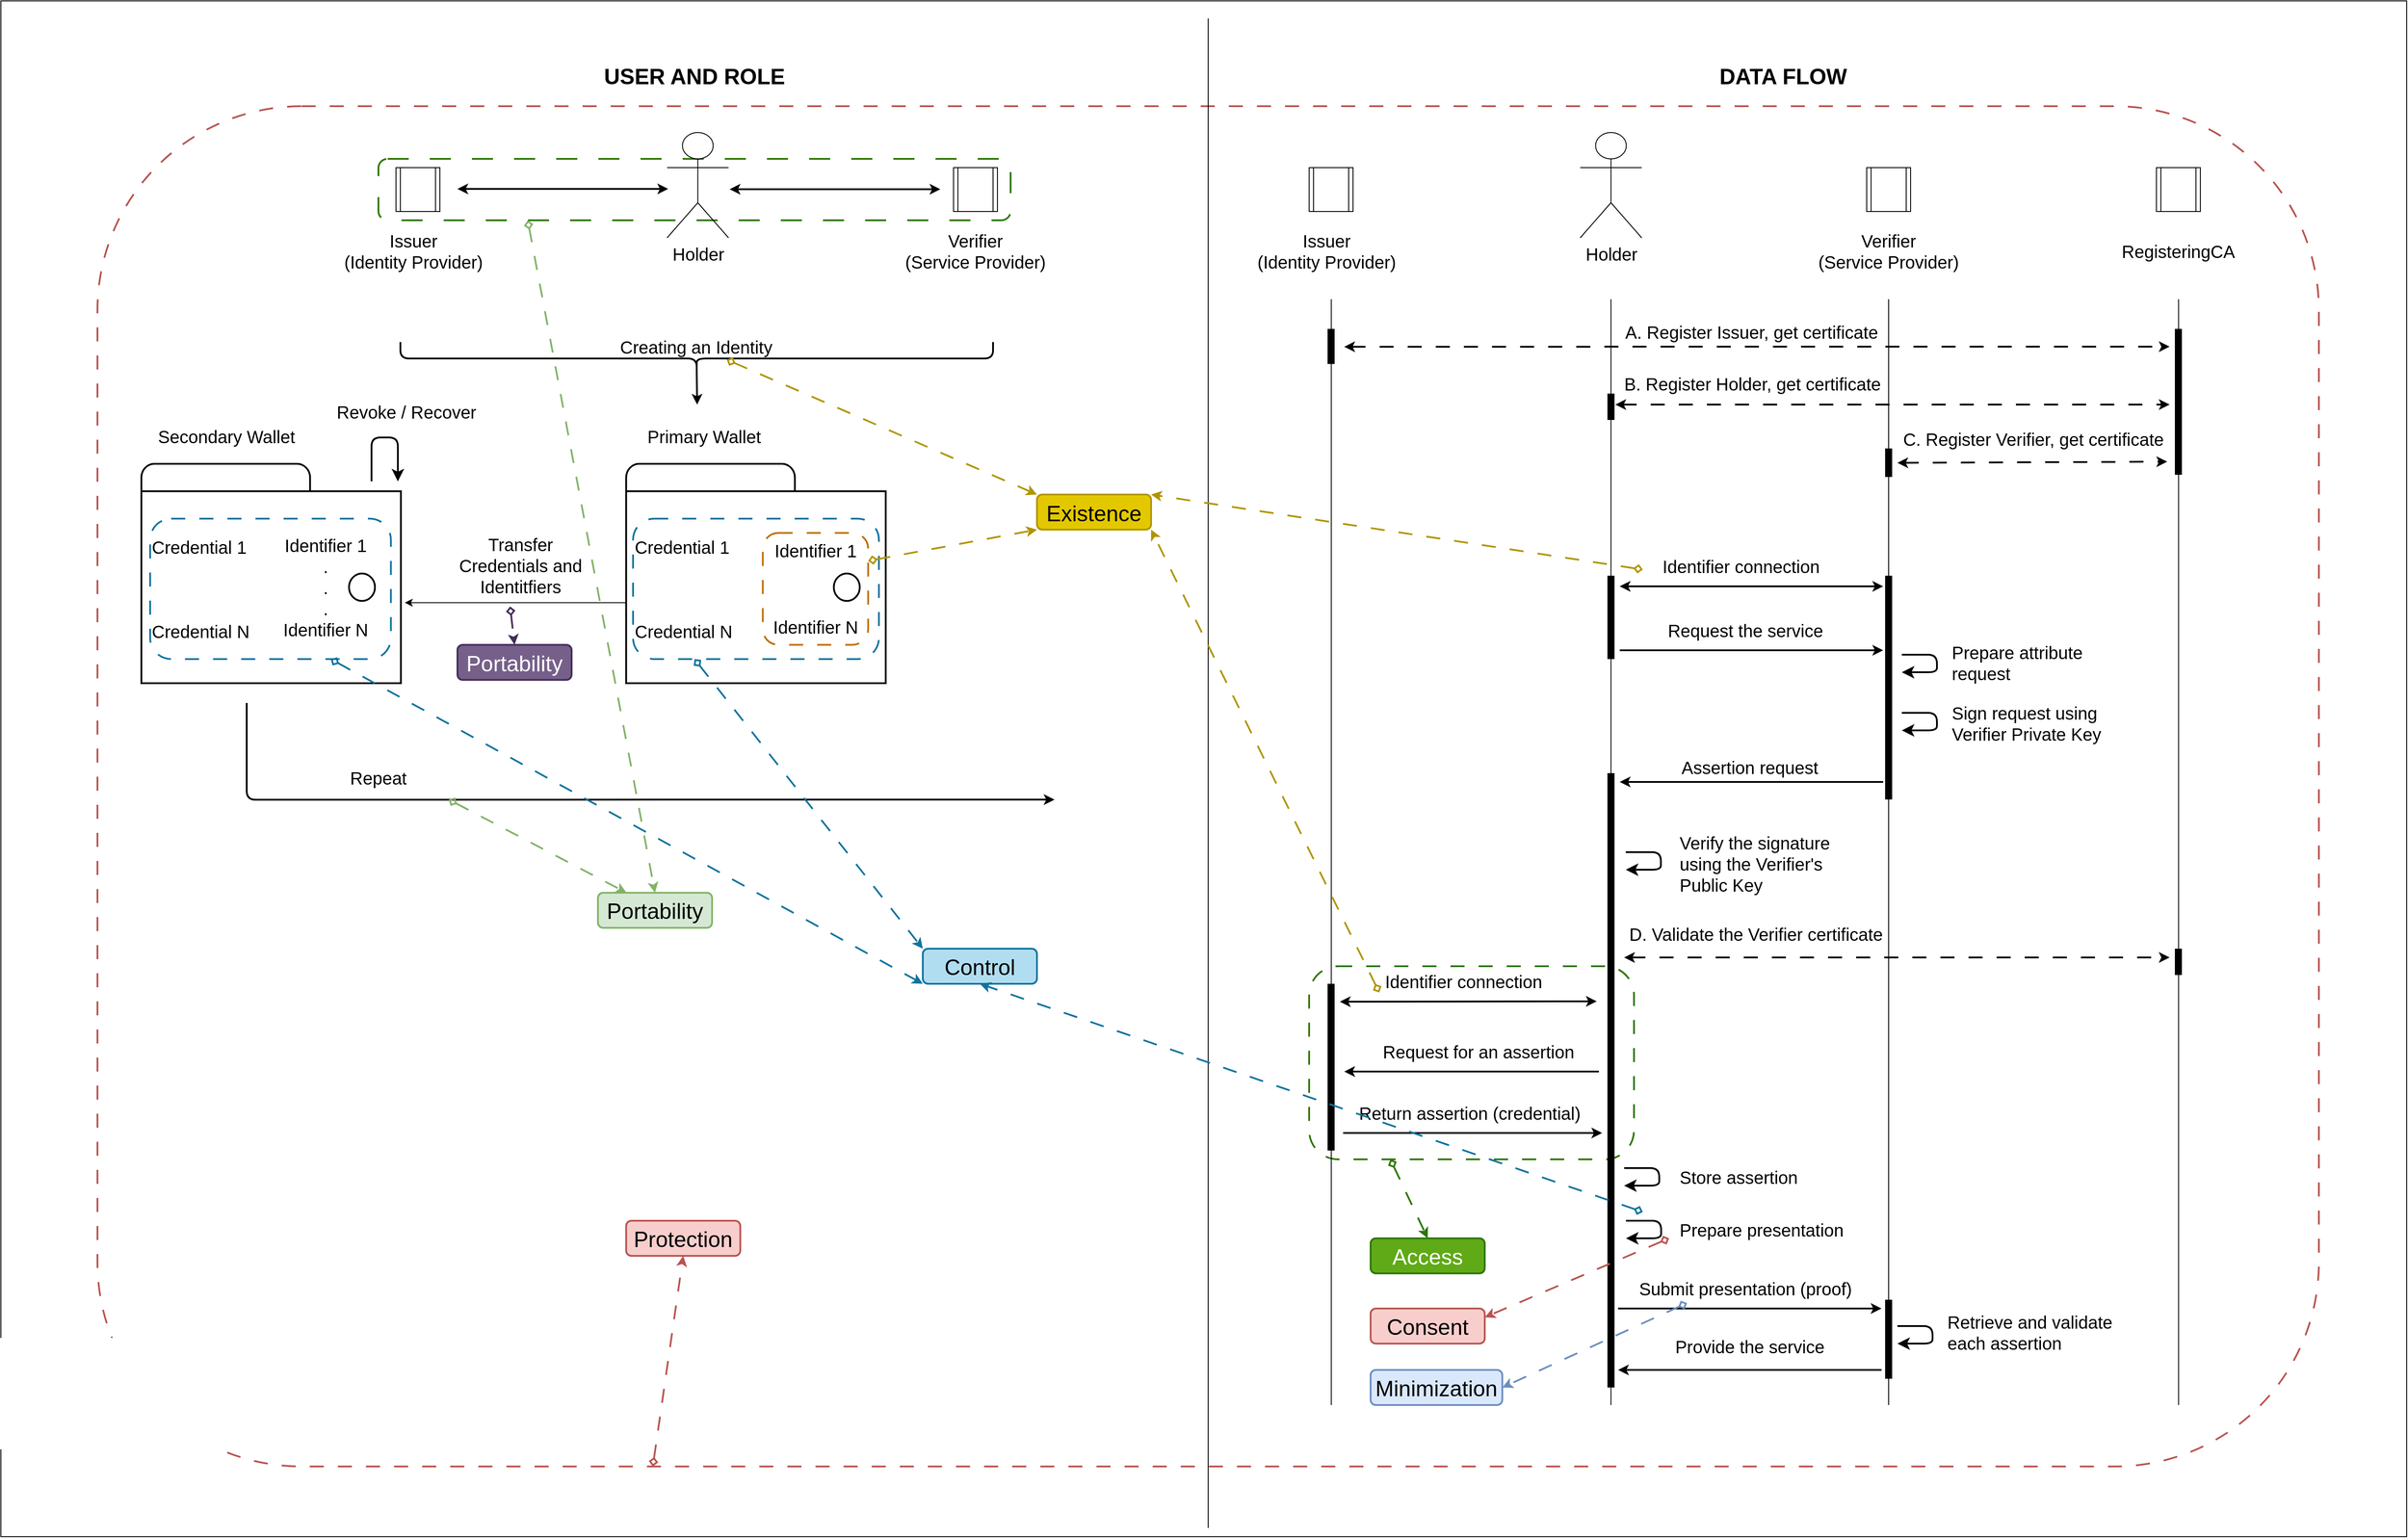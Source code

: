 <mxfile version="26.0.7">
  <diagram name="Page-1" id="S95GHX4YMESGLlnkAUot">
    <mxGraphModel dx="4820" dy="3265" grid="1" gridSize="10" guides="1" tooltips="1" connect="1" arrows="1" fold="1" page="1" pageScale="1" pageWidth="850" pageHeight="1100" math="0" shadow="0">
      <root>
        <mxCell id="0" />
        <mxCell id="1" parent="0" />
        <mxCell id="ZzZaBGDb-GxE34rw_5dA-51" value="" style="rounded=1;whiteSpace=wrap;html=1;dashed=1;dashPattern=8 8;fillColor=none;strokeWidth=2;strokeColor=#2D7600;fontColor=#ffffff;" parent="1" vertex="1">
          <mxGeometry x="1060" y="1080" width="370" height="220" as="geometry" />
        </mxCell>
        <mxCell id="ZzZaBGDb-GxE34rw_5dA-1" value="" style="rounded=0;whiteSpace=wrap;html=1;fillColor=none;" parent="1" vertex="1">
          <mxGeometry x="-430" y="-20" width="2740" height="1750" as="geometry" />
        </mxCell>
        <mxCell id="ZzZaBGDb-GxE34rw_5dA-64" value="" style="rounded=1;whiteSpace=wrap;html=1;fillColor=none;dashed=1;dashPattern=8 8;strokeWidth=2;strokeColor=#b85450;" parent="1" vertex="1">
          <mxGeometry x="-320" y="100" width="2530" height="1550" as="geometry" />
        </mxCell>
        <mxCell id="TtBYMSN7_llTA4FbOhxJ-31" value="" style="line;strokeWidth=1;direction=south;html=1;" parent="1" vertex="1">
          <mxGeometry x="1715" y="320" width="10" height="1260" as="geometry" />
        </mxCell>
        <mxCell id="TtBYMSN7_llTA4FbOhxJ-34" value="" style="line;strokeWidth=1;direction=south;html=1;" parent="1" vertex="1">
          <mxGeometry x="2045" y="320" width="10.41" height="1260" as="geometry" />
        </mxCell>
        <mxCell id="TtBYMSN7_llTA4FbOhxJ-19" value="" style="line;strokeWidth=1;direction=south;html=1;" parent="1" vertex="1">
          <mxGeometry x="1080" y="320" width="10.41" height="1260" as="geometry" />
        </mxCell>
        <mxCell id="e10Qv0GbZiTSholtEu76-13" value="" style="rounded=1;whiteSpace=wrap;html=1;fillColor=none;dashed=1;dashPattern=12 12;strokeColor=#2D7600;strokeWidth=2;fontColor=#ffffff;" parent="1" vertex="1">
          <mxGeometry y="160" width="720" height="70" as="geometry" />
        </mxCell>
        <mxCell id="e10Qv0GbZiTSholtEu76-8" value="&lt;font style=&quot;font-size: 20px;&quot;&gt;Holder&lt;/font&gt;" style="shape=umlActor;verticalLabelPosition=bottom;verticalAlign=top;html=1;outlineConnect=0;" parent="1" vertex="1">
          <mxGeometry x="328.75" y="130" width="70" height="120" as="geometry" />
        </mxCell>
        <mxCell id="e10Qv0GbZiTSholtEu76-9" value="" style="endArrow=classic;startArrow=classic;html=1;rounded=0;strokeWidth=2;" parent="1" edge="1">
          <mxGeometry width="50" height="50" relative="1" as="geometry">
            <mxPoint x="400" y="194.63" as="sourcePoint" />
            <mxPoint x="640" y="194.63" as="targetPoint" />
          </mxGeometry>
        </mxCell>
        <mxCell id="e10Qv0GbZiTSholtEu76-10" value="" style="endArrow=classic;startArrow=classic;html=1;rounded=0;strokeWidth=2;" parent="1" edge="1">
          <mxGeometry width="50" height="50" relative="1" as="geometry">
            <mxPoint x="90" y="194.23" as="sourcePoint" />
            <mxPoint x="330" y="194.23" as="targetPoint" />
          </mxGeometry>
        </mxCell>
        <mxCell id="e10Qv0GbZiTSholtEu76-11" value="&lt;div&gt;&lt;font style=&quot;font-size: 20px;&quot;&gt;Verifier&lt;/font&gt;&lt;/div&gt;&lt;div&gt;&lt;font style=&quot;font-size: 20px;&quot;&gt;(Service Provider)&lt;/font&gt;&lt;/div&gt;" style="text;html=1;align=center;verticalAlign=middle;whiteSpace=wrap;rounded=0;" parent="1" vertex="1">
          <mxGeometry x="590" y="250" width="180" height="30" as="geometry" />
        </mxCell>
        <mxCell id="e10Qv0GbZiTSholtEu76-12" value="&lt;div&gt;&lt;font style=&quot;font-size: 20px;&quot;&gt;Issuer&lt;/font&gt;&lt;/div&gt;&lt;div&gt;&lt;font style=&quot;font-size: 20px;&quot;&gt;(Identity Provider)&lt;/font&gt;&lt;/div&gt;" style="text;html=1;align=center;verticalAlign=middle;whiteSpace=wrap;rounded=0;" parent="1" vertex="1">
          <mxGeometry x="-50" y="250" width="180" height="30" as="geometry" />
        </mxCell>
        <mxCell id="e10Qv0GbZiTSholtEu76-14" value="" style="shape=curlyBracket;whiteSpace=wrap;html=1;rounded=1;labelPosition=left;verticalLabelPosition=middle;align=right;verticalAlign=middle;rotation=-90;strokeWidth=2;" parent="1" vertex="1">
          <mxGeometry x="343.75" y="50" width="37.5" height="675" as="geometry" />
        </mxCell>
        <mxCell id="e10Qv0GbZiTSholtEu76-15" value="&lt;div&gt;&lt;font style=&quot;font-size: 20px;&quot;&gt;Repeat&lt;font&gt;&lt;br&gt;&lt;/font&gt;&lt;/font&gt;&lt;/div&gt;" style="text;html=1;align=center;verticalAlign=middle;whiteSpace=wrap;rounded=0;" parent="1" vertex="1">
          <mxGeometry x="-90.0" y="850" width="180" height="30" as="geometry" />
        </mxCell>
        <mxCell id="e10Qv0GbZiTSholtEu76-17" value="" style="shape=process;whiteSpace=wrap;html=1;backgroundOutline=1;fillColor=none;" parent="1" vertex="1">
          <mxGeometry x="655" y="170" width="50" height="50" as="geometry" />
        </mxCell>
        <mxCell id="e10Qv0GbZiTSholtEu76-18" value="" style="shape=process;whiteSpace=wrap;html=1;backgroundOutline=1;fillColor=none;" parent="1" vertex="1">
          <mxGeometry x="20" y="170" width="50" height="50" as="geometry" />
        </mxCell>
        <mxCell id="e10Qv0GbZiTSholtEu76-21" value="" style="endArrow=classic;html=1;rounded=0;exitX=0.1;exitY=0.5;exitDx=0;exitDy=0;exitPerimeter=0;strokeWidth=2;" parent="1" source="e10Qv0GbZiTSholtEu76-14" edge="1">
          <mxGeometry width="50" height="50" relative="1" as="geometry">
            <mxPoint x="160" y="450" as="sourcePoint" />
            <mxPoint x="363" y="440" as="targetPoint" />
          </mxGeometry>
        </mxCell>
        <mxCell id="e10Qv0GbZiTSholtEu76-23" value="" style="html=1;verticalLabelPosition=bottom;align=center;labelBackgroundColor=#ffffff;verticalAlign=top;strokeWidth=2;strokeColor=#000000;shadow=0;dashed=0;shape=mxgraph.ios7.icons.wallet;fillColor=none;" parent="1" vertex="1">
          <mxGeometry x="282.14" y="507.5" width="295.62" height="250" as="geometry" />
        </mxCell>
        <mxCell id="TtBYMSN7_llTA4FbOhxJ-1" value="&lt;div align=&quot;left&quot;&gt;&lt;font style=&quot;font-size: 20px;&quot;&gt;Credential 1&lt;/font&gt;&lt;/div&gt;&lt;div align=&quot;left&quot;&gt;&lt;font style=&quot;font-size: 20px;&quot;&gt;&lt;br&gt;&lt;/font&gt;&lt;/div&gt;&lt;div align=&quot;left&quot;&gt;&lt;font style=&quot;font-size: 20px;&quot;&gt;&lt;br&gt;&lt;/font&gt;&lt;/div&gt;&lt;div align=&quot;left&quot;&gt;&lt;font style=&quot;font-size: 20px;&quot;&gt;&lt;br&gt;&lt;/font&gt;&lt;/div&gt;&lt;div align=&quot;left&quot;&gt;&lt;font style=&quot;font-size: 20px;&quot;&gt;Credential N&lt;br&gt;&lt;/font&gt;&lt;/div&gt;" style="text;html=1;align=left;verticalAlign=middle;whiteSpace=wrap;rounded=1;fillColor=none;strokeColor=#10739e;strokeWidth=2;dashed=1;dashPattern=8 8;" parent="1" vertex="1">
          <mxGeometry x="290" y="570" width="280" height="160" as="geometry" />
        </mxCell>
        <mxCell id="TtBYMSN7_llTA4FbOhxJ-2" value="&lt;div&gt;&lt;font style=&quot;font-size: 20px;&quot;&gt;Identifier 1&lt;br&gt;&lt;/font&gt;&lt;/div&gt;&lt;div&gt;&lt;br&gt;&lt;/div&gt;&lt;div&gt;&lt;font style=&quot;font-size: 20px;&quot;&gt;&lt;br&gt;&lt;/font&gt;&lt;/div&gt;&lt;div&gt;&lt;font style=&quot;font-size: 20px;&quot;&gt;&lt;br&gt;&lt;/font&gt;&lt;/div&gt;&lt;div&gt;&lt;font style=&quot;font-size: 20px;&quot;&gt;Identifier N&lt;br&gt;&lt;/font&gt;&lt;/div&gt;" style="text;html=1;align=center;verticalAlign=middle;whiteSpace=wrap;rounded=1;fillColor=none;fontColor=#000000;strokeColor=#BD7000;dashed=1;dashPattern=8 8;strokeWidth=2;" parent="1" vertex="1">
          <mxGeometry x="437.76" y="586.25" width="120" height="127.5" as="geometry" />
        </mxCell>
        <mxCell id="TtBYMSN7_llTA4FbOhxJ-5" value="&lt;div&gt;&lt;br&gt;&lt;/div&gt;" style="html=1;verticalLabelPosition=bottom;align=center;labelBackgroundColor=#ffffff;verticalAlign=top;strokeWidth=2;strokeColor=#000000;shadow=0;dashed=0;shape=mxgraph.ios7.icons.wallet;fillColor=none;" parent="1" vertex="1">
          <mxGeometry x="-270" y="507.5" width="295.62" height="250" as="geometry" />
        </mxCell>
        <mxCell id="TtBYMSN7_llTA4FbOhxJ-7" value="&lt;div&gt;&lt;font style=&quot;font-size: 20px;&quot;&gt;Identifier 1&lt;br&gt;&lt;/font&gt;&lt;/div&gt;&lt;div&gt;&lt;font style=&quot;font-size: 20px;&quot;&gt;.&lt;/font&gt;&lt;/div&gt;&lt;div&gt;&lt;font style=&quot;font-size: 20px;&quot;&gt;.&lt;/font&gt;&lt;/div&gt;&lt;div&gt;&lt;font style=&quot;font-size: 20px;&quot;&gt;.&lt;br&gt;&lt;/font&gt;&lt;/div&gt;&lt;div&gt;&lt;font style=&quot;font-size: 20px;&quot;&gt;Identifier N&lt;br&gt;&lt;/font&gt;&lt;/div&gt;" style="text;html=1;align=center;verticalAlign=middle;whiteSpace=wrap;rounded=0;" parent="1" vertex="1">
          <mxGeometry x="-120" y="588.75" width="120" height="117.5" as="geometry" />
        </mxCell>
        <mxCell id="TtBYMSN7_llTA4FbOhxJ-23" value="&lt;font style=&quot;font-size: 20px;&quot;&gt;Holder&lt;/font&gt;" style="shape=umlActor;verticalLabelPosition=bottom;verticalAlign=top;html=1;outlineConnect=0;" parent="1" vertex="1">
          <mxGeometry x="1368.75" y="130" width="70" height="120" as="geometry" />
        </mxCell>
        <mxCell id="TtBYMSN7_llTA4FbOhxJ-26" value="&lt;div&gt;&lt;font style=&quot;font-size: 20px;&quot;&gt;Verifier&lt;/font&gt;&lt;/div&gt;&lt;div&gt;&lt;font style=&quot;font-size: 20px;&quot;&gt;(Service Provider)&lt;/font&gt;&lt;/div&gt;" style="text;html=1;align=center;verticalAlign=middle;whiteSpace=wrap;rounded=0;" parent="1" vertex="1">
          <mxGeometry x="1630" y="250" width="180" height="30" as="geometry" />
        </mxCell>
        <mxCell id="TtBYMSN7_llTA4FbOhxJ-27" value="&lt;div&gt;&lt;font style=&quot;font-size: 20px;&quot;&gt;Issuer&lt;/font&gt;&lt;/div&gt;&lt;div&gt;&lt;font style=&quot;font-size: 20px;&quot;&gt;(Identity Provider)&lt;/font&gt;&lt;/div&gt;" style="text;html=1;align=center;verticalAlign=middle;whiteSpace=wrap;rounded=0;" parent="1" vertex="1">
          <mxGeometry x="990" y="250" width="180" height="30" as="geometry" />
        </mxCell>
        <mxCell id="TtBYMSN7_llTA4FbOhxJ-28" value="" style="shape=process;whiteSpace=wrap;html=1;backgroundOutline=1;fillColor=none;" parent="1" vertex="1">
          <mxGeometry x="1695" y="170" width="50" height="50" as="geometry" />
        </mxCell>
        <mxCell id="TtBYMSN7_llTA4FbOhxJ-29" value="" style="shape=process;whiteSpace=wrap;html=1;backgroundOutline=1;fillColor=none;" parent="1" vertex="1">
          <mxGeometry x="1060" y="170" width="50" height="50" as="geometry" />
        </mxCell>
        <mxCell id="TtBYMSN7_llTA4FbOhxJ-30" value="" style="line;strokeWidth=1;direction=south;html=1;" parent="1" vertex="1">
          <mxGeometry x="1398.75" y="320" width="10" height="1260" as="geometry" />
        </mxCell>
        <mxCell id="TtBYMSN7_llTA4FbOhxJ-32" value="&lt;font style=&quot;font-size: 20px;&quot;&gt;RegisteringCA&lt;/font&gt;" style="text;html=1;align=center;verticalAlign=middle;whiteSpace=wrap;rounded=0;" parent="1" vertex="1">
          <mxGeometry x="1960" y="250" width="180" height="30" as="geometry" />
        </mxCell>
        <mxCell id="TtBYMSN7_llTA4FbOhxJ-33" value="" style="shape=process;whiteSpace=wrap;html=1;backgroundOutline=1;fillColor=none;" parent="1" vertex="1">
          <mxGeometry x="2025" y="170" width="50" height="50" as="geometry" />
        </mxCell>
        <mxCell id="TtBYMSN7_llTA4FbOhxJ-37" value="" style="endArrow=classic;startArrow=classic;html=1;rounded=0;strokeWidth=2;dashed=1;dashPattern=8 8;entryX=0.991;entryY=1.261;entryDx=0;entryDy=0;entryPerimeter=0;" parent="1" target="ZzZaBGDb-GxE34rw_5dA-15" edge="1">
          <mxGeometry width="50" height="50" relative="1" as="geometry">
            <mxPoint x="1730" y="506.39" as="sourcePoint" />
            <mxPoint x="2010" y="506.39" as="targetPoint" />
          </mxGeometry>
        </mxCell>
        <mxCell id="TtBYMSN7_llTA4FbOhxJ-38" value="" style="endArrow=classic;startArrow=classic;html=1;rounded=0;strokeWidth=2;dashed=1;dashPattern=8 8;" parent="1" edge="1">
          <mxGeometry width="50" height="50" relative="1" as="geometry">
            <mxPoint x="1408.75" y="440" as="sourcePoint" />
            <mxPoint x="2040" y="440" as="targetPoint" />
          </mxGeometry>
        </mxCell>
        <mxCell id="TtBYMSN7_llTA4FbOhxJ-39" value="" style="line;strokeWidth=8;direction=south;html=1;" parent="1" vertex="1">
          <mxGeometry x="1393.75" y="860" width="20" height="700" as="geometry" />
        </mxCell>
        <mxCell id="TtBYMSN7_llTA4FbOhxJ-40" value="" style="line;strokeWidth=8;direction=south;html=1;" parent="1" vertex="1">
          <mxGeometry x="1398.75" y="635" width="10" height="95" as="geometry" />
        </mxCell>
        <mxCell id="TtBYMSN7_llTA4FbOhxJ-41" value="" style="line;strokeWidth=8;direction=south;html=1;" parent="1" vertex="1">
          <mxGeometry x="1715" y="490" width="10" height="32.5" as="geometry" />
        </mxCell>
        <mxCell id="TtBYMSN7_llTA4FbOhxJ-42" value="" style="endArrow=classic;startArrow=classic;html=1;rounded=0;strokeWidth=2;" parent="1" edge="1">
          <mxGeometry width="50" height="50" relative="1" as="geometry">
            <mxPoint x="1413.75" y="647.08" as="sourcePoint" />
            <mxPoint x="1713.75" y="647.08" as="targetPoint" />
          </mxGeometry>
        </mxCell>
        <mxCell id="TtBYMSN7_llTA4FbOhxJ-44" value="" style="endArrow=classic;html=1;rounded=0;strokeWidth=2;" parent="1" edge="1">
          <mxGeometry width="50" height="50" relative="1" as="geometry">
            <mxPoint x="1413.75" y="720" as="sourcePoint" />
            <mxPoint x="1713.75" y="720" as="targetPoint" />
          </mxGeometry>
        </mxCell>
        <mxCell id="TtBYMSN7_llTA4FbOhxJ-45" value="" style="endArrow=classic;html=1;rounded=0;strokeWidth=2;" parent="1" edge="1">
          <mxGeometry width="50" height="50" relative="1" as="geometry">
            <mxPoint x="1713.75" y="870" as="sourcePoint" />
            <mxPoint x="1413.75" y="870" as="targetPoint" />
          </mxGeometry>
        </mxCell>
        <mxCell id="TtBYMSN7_llTA4FbOhxJ-43" value="" style="line;strokeWidth=8;direction=south;html=1;" parent="1" vertex="1">
          <mxGeometry x="1715" y="635" width="10" height="255" as="geometry" />
        </mxCell>
        <mxCell id="TtBYMSN7_llTA4FbOhxJ-47" value="" style="edgeStyle=elbowEdgeStyle;elbow=horizontal;endArrow=classic;html=1;curved=0;rounded=1;endSize=8;startSize=8;strokeWidth=2;" parent="1" edge="1">
          <mxGeometry width="50" height="50" relative="1" as="geometry">
            <mxPoint x="1735" y="725" as="sourcePoint" />
            <mxPoint x="1735" y="745" as="targetPoint" />
            <Array as="points">
              <mxPoint x="1775" y="735" />
            </Array>
          </mxGeometry>
        </mxCell>
        <mxCell id="TtBYMSN7_llTA4FbOhxJ-48" value="" style="edgeStyle=elbowEdgeStyle;elbow=horizontal;endArrow=classic;html=1;curved=0;rounded=1;endSize=8;startSize=8;strokeWidth=2;" parent="1" edge="1">
          <mxGeometry width="50" height="50" relative="1" as="geometry">
            <mxPoint x="1735" y="791.25" as="sourcePoint" />
            <mxPoint x="1735" y="811.25" as="targetPoint" />
            <Array as="points">
              <mxPoint x="1775" y="801.25" />
            </Array>
          </mxGeometry>
        </mxCell>
        <mxCell id="TtBYMSN7_llTA4FbOhxJ-49" value="" style="edgeStyle=elbowEdgeStyle;elbow=horizontal;endArrow=classic;html=1;curved=0;rounded=1;endSize=8;startSize=8;strokeWidth=2;" parent="1" edge="1">
          <mxGeometry width="50" height="50" relative="1" as="geometry">
            <mxPoint x="1420.63" y="950" as="sourcePoint" />
            <mxPoint x="1420.63" y="970" as="targetPoint" />
            <Array as="points">
              <mxPoint x="1460.63" y="960" />
            </Array>
          </mxGeometry>
        </mxCell>
        <mxCell id="TtBYMSN7_llTA4FbOhxJ-51" value="" style="endArrow=classic;startArrow=classic;html=1;rounded=0;strokeWidth=2;dashed=1;dashPattern=8 8;" parent="1" edge="1">
          <mxGeometry width="50" height="50" relative="1" as="geometry">
            <mxPoint x="1418.75" y="1070" as="sourcePoint" />
            <mxPoint x="2040" y="1070" as="targetPoint" />
          </mxGeometry>
        </mxCell>
        <mxCell id="TtBYMSN7_llTA4FbOhxJ-52" value="" style="line;strokeWidth=8;direction=south;html=1;" parent="1" vertex="1">
          <mxGeometry x="2045" y="1060" width="10" height="30" as="geometry" />
        </mxCell>
        <mxCell id="TtBYMSN7_llTA4FbOhxJ-53" value="" style="endArrow=classic;startArrow=classic;html=1;rounded=0;strokeWidth=2;" parent="1" edge="1">
          <mxGeometry width="50" height="50" relative="1" as="geometry">
            <mxPoint x="1095" y="1120.43" as="sourcePoint" />
            <mxPoint x="1387.5" y="1120" as="targetPoint" />
          </mxGeometry>
        </mxCell>
        <mxCell id="TtBYMSN7_llTA4FbOhxJ-54" value="" style="line;strokeWidth=8;direction=south;html=1;" parent="1" vertex="1">
          <mxGeometry x="1075" y="1100" width="20" height="190" as="geometry" />
        </mxCell>
        <mxCell id="TtBYMSN7_llTA4FbOhxJ-56" value="" style="endArrow=classic;html=1;rounded=0;strokeWidth=2;" parent="1" edge="1">
          <mxGeometry width="50" height="50" relative="1" as="geometry">
            <mxPoint x="1390" y="1200" as="sourcePoint" />
            <mxPoint x="1100" y="1200" as="targetPoint" />
          </mxGeometry>
        </mxCell>
        <mxCell id="TtBYMSN7_llTA4FbOhxJ-57" value="" style="endArrow=classic;html=1;rounded=0;strokeWidth=2;" parent="1" edge="1">
          <mxGeometry width="50" height="50" relative="1" as="geometry">
            <mxPoint x="1098.75" y="1270" as="sourcePoint" />
            <mxPoint x="1393.75" y="1270" as="targetPoint" />
          </mxGeometry>
        </mxCell>
        <mxCell id="TtBYMSN7_llTA4FbOhxJ-58" value="" style="edgeStyle=elbowEdgeStyle;elbow=horizontal;endArrow=classic;html=1;curved=0;rounded=1;endSize=8;startSize=8;strokeWidth=2;" parent="1" edge="1">
          <mxGeometry width="50" height="50" relative="1" as="geometry">
            <mxPoint x="1418.75" y="1310" as="sourcePoint" />
            <mxPoint x="1418.75" y="1330" as="targetPoint" />
            <Array as="points">
              <mxPoint x="1458.75" y="1320" />
            </Array>
          </mxGeometry>
        </mxCell>
        <mxCell id="TtBYMSN7_llTA4FbOhxJ-59" value="" style="edgeStyle=elbowEdgeStyle;elbow=horizontal;endArrow=classic;html=1;curved=0;rounded=1;endSize=8;startSize=8;strokeWidth=2;" parent="1" edge="1">
          <mxGeometry width="50" height="50" relative="1" as="geometry">
            <mxPoint x="1420.88" y="1370" as="sourcePoint" />
            <mxPoint x="1420.88" y="1390" as="targetPoint" />
            <Array as="points">
              <mxPoint x="1460.88" y="1380" />
            </Array>
          </mxGeometry>
        </mxCell>
        <mxCell id="TtBYMSN7_llTA4FbOhxJ-60" value="" style="endArrow=classic;startArrow=classic;html=1;rounded=0;strokeWidth=2;dashed=1;dashPattern=8 8;" parent="1" edge="1">
          <mxGeometry width="50" height="50" relative="1" as="geometry">
            <mxPoint x="1100" y="374.09" as="sourcePoint" />
            <mxPoint x="2040" y="374" as="targetPoint" />
          </mxGeometry>
        </mxCell>
        <mxCell id="TtBYMSN7_llTA4FbOhxJ-61" value="" style="line;strokeWidth=8;direction=south;html=1;" parent="1" vertex="1">
          <mxGeometry x="1080" y="353.75" width="10" height="40" as="geometry" />
        </mxCell>
        <mxCell id="TtBYMSN7_llTA4FbOhxJ-20" value="" style="line;strokeWidth=8;direction=south;html=1;" parent="1" vertex="1">
          <mxGeometry x="2045" y="353.75" width="10" height="166.25" as="geometry" />
        </mxCell>
        <mxCell id="TtBYMSN7_llTA4FbOhxJ-63" value="" style="line;strokeWidth=8;direction=south;html=1;" parent="1" vertex="1">
          <mxGeometry x="1398.75" y="427.5" width="10" height="30" as="geometry" />
        </mxCell>
        <mxCell id="TtBYMSN7_llTA4FbOhxJ-64" value="" style="endArrow=classic;html=1;rounded=0;strokeWidth=2;" parent="1" edge="1">
          <mxGeometry width="50" height="50" relative="1" as="geometry">
            <mxPoint x="1411.88" y="1470" as="sourcePoint" />
            <mxPoint x="1711.88" y="1470" as="targetPoint" />
          </mxGeometry>
        </mxCell>
        <mxCell id="TtBYMSN7_llTA4FbOhxJ-65" value="" style="line;strokeWidth=8;direction=south;html=1;" parent="1" vertex="1">
          <mxGeometry x="1710" y="1460" width="20" height="90" as="geometry" />
        </mxCell>
        <mxCell id="TtBYMSN7_llTA4FbOhxJ-66" value="" style="edgeStyle=elbowEdgeStyle;elbow=horizontal;endArrow=classic;html=1;curved=0;rounded=1;endSize=8;startSize=8;strokeWidth=2;" parent="1" edge="1">
          <mxGeometry width="50" height="50" relative="1" as="geometry">
            <mxPoint x="1730" y="1490" as="sourcePoint" />
            <mxPoint x="1730" y="1510" as="targetPoint" />
            <Array as="points">
              <mxPoint x="1770" y="1500" />
            </Array>
          </mxGeometry>
        </mxCell>
        <mxCell id="TtBYMSN7_llTA4FbOhxJ-67" value="" style="endArrow=classic;html=1;rounded=0;strokeWidth=2;" parent="1" edge="1">
          <mxGeometry width="50" height="50" relative="1" as="geometry">
            <mxPoint x="1711.88" y="1540" as="sourcePoint" />
            <mxPoint x="1411.88" y="1540" as="targetPoint" />
          </mxGeometry>
        </mxCell>
        <mxCell id="TtBYMSN7_llTA4FbOhxJ-69" value="&lt;div&gt;&lt;b&gt;&lt;font style=&quot;font-size: 25px;&quot;&gt;USER AND ROLE&lt;/font&gt;&lt;/b&gt;&lt;br&gt;&lt;/div&gt;" style="text;html=1;align=center;verticalAlign=middle;whiteSpace=wrap;rounded=0;" parent="1" vertex="1">
          <mxGeometry x="255" y="50" width="210" height="30" as="geometry" />
        </mxCell>
        <mxCell id="TtBYMSN7_llTA4FbOhxJ-70" value="&lt;div&gt;&lt;b&gt;&lt;font style=&quot;font-size: 25px;&quot;&gt;DATA FLOW&lt;/font&gt;&lt;/b&gt;&lt;br&gt;&lt;/div&gt;" style="text;html=1;align=center;verticalAlign=middle;whiteSpace=wrap;rounded=0;" parent="1" vertex="1">
          <mxGeometry x="1510" y="50" width="180" height="30" as="geometry" />
        </mxCell>
        <mxCell id="TtBYMSN7_llTA4FbOhxJ-71" value="" style="line;strokeWidth=1;direction=south;html=1;" parent="1" vertex="1">
          <mxGeometry x="940" width="10" height="1720" as="geometry" />
        </mxCell>
        <mxCell id="TtBYMSN7_llTA4FbOhxJ-80" style="edgeStyle=orthogonalEdgeStyle;rounded=1;orthogonalLoop=1;jettySize=auto;html=1;entryX=0.701;entryY=2;entryDx=0;entryDy=0;entryPerimeter=0;curved=0;strokeWidth=2;" parent="1" edge="1">
          <mxGeometry relative="1" as="geometry">
            <mxPoint x="-150" y="780" as="sourcePoint" />
            <mxPoint x="770" y="890.17" as="targetPoint" />
            <Array as="points">
              <mxPoint x="-150" y="890" />
            </Array>
          </mxGeometry>
        </mxCell>
        <mxCell id="TtBYMSN7_llTA4FbOhxJ-83" value="&lt;div&gt;&lt;font style=&quot;font-size: 20px;&quot;&gt;Creating an Identity&lt;br&gt;&lt;/font&gt;&lt;/div&gt;" style="text;html=1;align=center;verticalAlign=middle;whiteSpace=wrap;rounded=0;" parent="1" vertex="1">
          <mxGeometry x="272.19" y="358.75" width="180" height="30" as="geometry" />
        </mxCell>
        <mxCell id="TtBYMSN7_llTA4FbOhxJ-84" value="" style="edgeStyle=elbowEdgeStyle;elbow=vertical;endArrow=classic;html=1;curved=0;rounded=1;endSize=8;startSize=8;strokeWidth=2;" parent="1" edge="1">
          <mxGeometry width="50" height="50" relative="1" as="geometry">
            <mxPoint x="-7.86" y="527.5" as="sourcePoint" />
            <mxPoint x="22.14" y="527.5" as="targetPoint" />
            <Array as="points">
              <mxPoint x="12.14" y="477.5" />
            </Array>
          </mxGeometry>
        </mxCell>
        <mxCell id="TtBYMSN7_llTA4FbOhxJ-85" value="&lt;font style=&quot;font-size: 20px;&quot;&gt;Transfer Credentials and Identitfiers&lt;br&gt;&lt;/font&gt;" style="text;html=1;align=center;verticalAlign=middle;whiteSpace=wrap;rounded=0;" parent="1" vertex="1">
          <mxGeometry x="72.14" y="582.5" width="180" height="80" as="geometry" />
        </mxCell>
        <mxCell id="ZzZaBGDb-GxE34rw_5dA-4" value="" style="endArrow=classic;html=1;rounded=0;exitX=-0.001;exitY=0.633;exitDx=0;exitDy=0;exitPerimeter=0;entryX=1.015;entryY=0.633;entryDx=0;entryDy=0;entryPerimeter=0;" parent="1" source="e10Qv0GbZiTSholtEu76-23" target="TtBYMSN7_llTA4FbOhxJ-5" edge="1">
          <mxGeometry width="50" height="50" relative="1" as="geometry">
            <mxPoint x="312.14" y="657.5" as="sourcePoint" />
            <mxPoint x="362.14" y="607.5" as="targetPoint" />
          </mxGeometry>
        </mxCell>
        <mxCell id="ZzZaBGDb-GxE34rw_5dA-5" value="&lt;font style=&quot;font-size: 20px;&quot;&gt;Revoke / Recover&lt;/font&gt;" style="text;html=1;align=center;verticalAlign=middle;whiteSpace=wrap;rounded=0;" parent="1" vertex="1">
          <mxGeometry x="-57.86" y="432.5" width="180" height="30" as="geometry" />
        </mxCell>
        <mxCell id="ZzZaBGDb-GxE34rw_5dA-7" value="&lt;div align=&quot;center&quot;&gt;&lt;font style=&quot;font-size: 20px;&quot;&gt;Primary Wallet&lt;/font&gt;&lt;/div&gt;" style="text;whiteSpace=wrap;html=1;align=center;" parent="1" vertex="1">
          <mxGeometry x="290.89" y="457.5" width="160" height="40" as="geometry" />
        </mxCell>
        <mxCell id="ZzZaBGDb-GxE34rw_5dA-8" value="&lt;div align=&quot;center&quot;&gt;&lt;font style=&quot;font-size: 20px;&quot;&gt;Secondary Wallet&lt;/font&gt;&lt;/div&gt;" style="text;whiteSpace=wrap;html=1;align=center;" parent="1" vertex="1">
          <mxGeometry x="-267.86" y="457.5" width="190" height="40" as="geometry" />
        </mxCell>
        <mxCell id="ZzZaBGDb-GxE34rw_5dA-13" value="&lt;font style=&quot;font-size: 20px;&quot;&gt;A. Register Issuer, get certificate&lt;br&gt;&lt;/font&gt;" style="text;html=1;align=center;verticalAlign=middle;whiteSpace=wrap;rounded=0;" parent="1" vertex="1">
          <mxGeometry x="1413.75" y="340" width="300" height="33.75" as="geometry" />
        </mxCell>
        <mxCell id="ZzZaBGDb-GxE34rw_5dA-14" value="&lt;font style=&quot;font-size: 20px;&quot;&gt;B. Register Holder, get certificate&lt;br&gt;&lt;/font&gt;" style="text;html=1;align=center;verticalAlign=middle;whiteSpace=wrap;rounded=0;" parent="1" vertex="1">
          <mxGeometry x="1415" y="398.75" width="300" height="33.75" as="geometry" />
        </mxCell>
        <mxCell id="ZzZaBGDb-GxE34rw_5dA-15" value="&lt;font style=&quot;font-size: 20px;&quot;&gt;C. Register Verifier, get certificate&lt;br&gt;&lt;/font&gt;" style="text;html=1;align=center;verticalAlign=middle;whiteSpace=wrap;rounded=0;" parent="1" vertex="1">
          <mxGeometry x="1730" y="462.5" width="310" height="33.75" as="geometry" />
        </mxCell>
        <mxCell id="ZzZaBGDb-GxE34rw_5dA-17" value="&lt;font style=&quot;font-size: 20px;&quot;&gt;Identifier connection&lt;/font&gt;" style="text;html=1;align=center;verticalAlign=middle;whiteSpace=wrap;rounded=0;" parent="1" vertex="1">
          <mxGeometry x="1418.75" y="607.5" width="266.25" height="33.75" as="geometry" />
        </mxCell>
        <mxCell id="ZzZaBGDb-GxE34rw_5dA-18" value="&lt;font style=&quot;font-size: 20px;&quot;&gt;Request the service&lt;/font&gt;" style="text;html=1;align=center;verticalAlign=middle;whiteSpace=wrap;rounded=0;" parent="1" vertex="1">
          <mxGeometry x="1423.75" y="680" width="266.25" height="33.75" as="geometry" />
        </mxCell>
        <mxCell id="ZzZaBGDb-GxE34rw_5dA-19" value="&lt;font style=&quot;font-size: 20px;&quot;&gt;Prepare attribute request&lt;br&gt;&lt;/font&gt;" style="text;html=1;align=left;verticalAlign=middle;whiteSpace=wrap;rounded=0;" parent="1" vertex="1">
          <mxGeometry x="1790" y="711.25" width="160" height="46.25" as="geometry" />
        </mxCell>
        <mxCell id="ZzZaBGDb-GxE34rw_5dA-20" value="&lt;font style=&quot;font-size: 20px;&quot;&gt;Sign request using Verifier Private Key&lt;font&gt;&lt;br&gt;&lt;/font&gt;&lt;/font&gt;" style="text;html=1;align=left;verticalAlign=middle;whiteSpace=wrap;rounded=0;" parent="1" vertex="1">
          <mxGeometry x="1790" y="780" width="200" height="46.25" as="geometry" />
        </mxCell>
        <mxCell id="ZzZaBGDb-GxE34rw_5dA-21" value="&lt;font style=&quot;font-size: 20px;&quot;&gt;Return assertion (credential)&lt;br&gt;&lt;/font&gt;" style="text;html=1;align=center;verticalAlign=middle;whiteSpace=wrap;rounded=0;" parent="1" vertex="1">
          <mxGeometry x="1110" y="1230" width="266.25" height="33.75" as="geometry" />
        </mxCell>
        <mxCell id="ZzZaBGDb-GxE34rw_5dA-25" value="&lt;font style=&quot;font-size: 20px;&quot;&gt;Verify the signature using the Verifier&#39;s Public Key&lt;br&gt;&lt;/font&gt;" style="text;html=1;align=left;verticalAlign=middle;whiteSpace=wrap;rounded=0;" parent="1" vertex="1">
          <mxGeometry x="1480" y="930" width="200" height="66.25" as="geometry" />
        </mxCell>
        <mxCell id="ZzZaBGDb-GxE34rw_5dA-26" value="&lt;font style=&quot;font-size: 20px;&quot;&gt;D. Validate the Verifier certificate&lt;br&gt;&lt;/font&gt;" style="text;html=1;align=center;verticalAlign=middle;whiteSpace=wrap;rounded=0;" parent="1" vertex="1">
          <mxGeometry x="1420.88" y="1026.25" width="296" height="33.75" as="geometry" />
        </mxCell>
        <mxCell id="ZzZaBGDb-GxE34rw_5dA-27" value="&lt;font style=&quot;font-size: 20px;&quot;&gt;Identifier connection&lt;/font&gt;" style="text;html=1;align=center;verticalAlign=middle;whiteSpace=wrap;rounded=0;" parent="1" vertex="1">
          <mxGeometry x="1102.5" y="1080" width="266.25" height="33.75" as="geometry" />
        </mxCell>
        <mxCell id="ZzZaBGDb-GxE34rw_5dA-28" value="&lt;font style=&quot;font-size: 20px;&quot;&gt;Assertion request&lt;br&gt;&lt;/font&gt;" style="text;html=1;align=center;verticalAlign=middle;whiteSpace=wrap;rounded=0;" parent="1" vertex="1">
          <mxGeometry x="1428.75" y="836.25" width="266.25" height="33.75" as="geometry" />
        </mxCell>
        <mxCell id="ZzZaBGDb-GxE34rw_5dA-29" value="&lt;font style=&quot;font-size: 20px;&quot;&gt;Request for an assertion&lt;br&gt;&lt;/font&gt;" style="text;html=1;align=center;verticalAlign=middle;whiteSpace=wrap;rounded=0;" parent="1" vertex="1">
          <mxGeometry x="1120" y="1160" width="266.25" height="33.75" as="geometry" />
        </mxCell>
        <mxCell id="ZzZaBGDb-GxE34rw_5dA-31" value="&lt;font style=&quot;font-size: 20px;&quot;&gt;Store assertion&lt;br&gt;&lt;/font&gt;" style="text;html=1;align=left;verticalAlign=middle;whiteSpace=wrap;rounded=0;" parent="1" vertex="1">
          <mxGeometry x="1480" y="1300" width="200" height="40" as="geometry" />
        </mxCell>
        <mxCell id="ZzZaBGDb-GxE34rw_5dA-32" value="&lt;font style=&quot;font-size: 20px;&quot;&gt;Prepare presentation&lt;font&gt;&lt;br&gt;&lt;/font&gt;&lt;/font&gt;" style="text;html=1;align=left;verticalAlign=middle;whiteSpace=wrap;rounded=0;" parent="1" vertex="1">
          <mxGeometry x="1480" y="1360" width="200" height="40" as="geometry" />
        </mxCell>
        <mxCell id="ZzZaBGDb-GxE34rw_5dA-33" value="&lt;font style=&quot;font-size: 20px;&quot;&gt;Submit presentation (proof)&lt;br&gt;&lt;/font&gt;" style="text;html=1;align=center;verticalAlign=middle;whiteSpace=wrap;rounded=0;" parent="1" vertex="1">
          <mxGeometry x="1423.75" y="1430" width="266.25" height="33.75" as="geometry" />
        </mxCell>
        <mxCell id="ZzZaBGDb-GxE34rw_5dA-34" value="&lt;font style=&quot;font-size: 20px;&quot;&gt;Provide the service&lt;font&gt;&lt;br&gt;&lt;/font&gt;&lt;/font&gt;" style="text;html=1;align=center;verticalAlign=middle;whiteSpace=wrap;rounded=0;" parent="1" vertex="1">
          <mxGeometry x="1428.75" y="1496.25" width="266.25" height="33.75" as="geometry" />
        </mxCell>
        <mxCell id="ZzZaBGDb-GxE34rw_5dA-36" value="&lt;font style=&quot;font-size: 20px;&quot;&gt;Retrieve and validate&lt;font&gt; each assertion&lt;br&gt;&lt;/font&gt;&lt;/font&gt;" style="text;html=1;align=left;verticalAlign=middle;whiteSpace=wrap;rounded=0;" parent="1" vertex="1">
          <mxGeometry x="1785" y="1463.75" width="200" height="66.25" as="geometry" />
        </mxCell>
        <mxCell id="ZzZaBGDb-GxE34rw_5dA-37" value="&lt;font style=&quot;font-size: 25px;&quot;&gt;Existence&lt;/font&gt;" style="text;html=1;align=center;verticalAlign=middle;whiteSpace=wrap;rounded=1;fillColor=#e3c800;strokeColor=#B09500;strokeWidth=2;fontColor=#000000;" parent="1" vertex="1">
          <mxGeometry x="750" y="542.5" width="130" height="40" as="geometry" />
        </mxCell>
        <mxCell id="ZzZaBGDb-GxE34rw_5dA-39" value="" style="endArrow=classic;html=1;rounded=0;entryX=0;entryY=0;entryDx=0;entryDy=0;fillColor=#e3c800;strokeColor=#B09500;strokeWidth=2;startArrow=diamond;startFill=0;dashed=1;dashPattern=8 8;" parent="1" source="TtBYMSN7_llTA4FbOhxJ-83" target="ZzZaBGDb-GxE34rw_5dA-37" edge="1">
          <mxGeometry width="50" height="50" relative="1" as="geometry">
            <mxPoint x="720" y="580" as="sourcePoint" />
            <mxPoint x="770" y="530" as="targetPoint" />
          </mxGeometry>
        </mxCell>
        <mxCell id="ZzZaBGDb-GxE34rw_5dA-40" value="" style="endArrow=classic;html=1;rounded=0;entryX=0;entryY=1;entryDx=0;entryDy=0;fillColor=#e3c800;strokeColor=#B09500;strokeWidth=2;startArrow=diamond;startFill=0;exitX=1;exitY=0.25;exitDx=0;exitDy=0;dashed=1;dashPattern=8 8;" parent="1" source="TtBYMSN7_llTA4FbOhxJ-2" target="ZzZaBGDb-GxE34rw_5dA-37" edge="1">
          <mxGeometry width="50" height="50" relative="1" as="geometry">
            <mxPoint x="640" y="657.37" as="sourcePoint" />
            <mxPoint x="1023" y="811.37" as="targetPoint" />
          </mxGeometry>
        </mxCell>
        <mxCell id="ZzZaBGDb-GxE34rw_5dA-41" value="" style="endArrow=classic;html=1;rounded=0;entryX=1;entryY=0;entryDx=0;entryDy=0;fillColor=#e3c800;strokeColor=#B09500;strokeWidth=2;startArrow=diamond;startFill=0;dashed=1;dashPattern=8 8;" parent="1" target="ZzZaBGDb-GxE34rw_5dA-37" edge="1">
          <mxGeometry width="50" height="50" relative="1" as="geometry">
            <mxPoint x="1440" y="628" as="sourcePoint" />
            <mxPoint x="1323" y="676.5" as="targetPoint" />
          </mxGeometry>
        </mxCell>
        <mxCell id="ZzZaBGDb-GxE34rw_5dA-43" value="&lt;font style=&quot;font-size: 25px;&quot;&gt;Control&lt;/font&gt;" style="text;html=1;align=center;verticalAlign=middle;whiteSpace=wrap;rounded=1;fillColor=#b1ddf0;strokeColor=#10739e;strokeWidth=2;" parent="1" vertex="1">
          <mxGeometry x="620" y="1060" width="130" height="40" as="geometry" />
        </mxCell>
        <mxCell id="ZzZaBGDb-GxE34rw_5dA-44" value="" style="endArrow=classic;html=1;rounded=0;entryX=0;entryY=0;entryDx=0;entryDy=0;fillColor=#b1ddf0;strokeColor=#10739e;strokeWidth=2;startArrow=diamond;startFill=0;exitX=0.25;exitY=1;exitDx=0;exitDy=0;dashed=1;dashPattern=8 8;" parent="1" source="TtBYMSN7_llTA4FbOhxJ-1" target="ZzZaBGDb-GxE34rw_5dA-43" edge="1">
          <mxGeometry width="50" height="50" relative="1" as="geometry">
            <mxPoint x="568" y="628" as="sourcePoint" />
            <mxPoint x="760" y="593" as="targetPoint" />
          </mxGeometry>
        </mxCell>
        <mxCell id="ZzZaBGDb-GxE34rw_5dA-45" value="&lt;div align=&quot;left&quot;&gt;&lt;font style=&quot;font-size: 20px;&quot;&gt;Credential 1&lt;/font&gt;&lt;/div&gt;&lt;div align=&quot;left&quot;&gt;&lt;font style=&quot;font-size: 20px;&quot;&gt;&lt;br&gt;&lt;/font&gt;&lt;/div&gt;&lt;div align=&quot;left&quot;&gt;&lt;font style=&quot;font-size: 20px;&quot;&gt;&lt;br&gt;&lt;/font&gt;&lt;/div&gt;&lt;div align=&quot;left&quot;&gt;&lt;font style=&quot;font-size: 20px;&quot;&gt;&lt;br&gt;&lt;/font&gt;&lt;/div&gt;&lt;div align=&quot;left&quot;&gt;&lt;font style=&quot;font-size: 20px;&quot;&gt;Credential N&lt;br&gt;&lt;/font&gt;&lt;/div&gt;" style="text;html=1;align=left;verticalAlign=middle;whiteSpace=wrap;rounded=1;fillColor=none;strokeColor=#10739e;strokeWidth=2;dashed=1;dashPattern=8 8;" parent="1" vertex="1">
          <mxGeometry x="-260" y="570" width="274.21" height="160" as="geometry" />
        </mxCell>
        <mxCell id="ZzZaBGDb-GxE34rw_5dA-46" value="" style="endArrow=classic;html=1;rounded=0;entryX=0;entryY=1;entryDx=0;entryDy=0;fillColor=#b1ddf0;strokeColor=#10739e;strokeWidth=2;startArrow=diamond;startFill=0;exitX=0.75;exitY=1;exitDx=0;exitDy=0;dashed=1;dashPattern=8 8;" parent="1" source="ZzZaBGDb-GxE34rw_5dA-45" target="ZzZaBGDb-GxE34rw_5dA-43" edge="1">
          <mxGeometry width="50" height="50" relative="1" as="geometry">
            <mxPoint x="170" y="960" as="sourcePoint" />
            <mxPoint x="425" y="1290" as="targetPoint" />
          </mxGeometry>
        </mxCell>
        <mxCell id="ZzZaBGDb-GxE34rw_5dA-47" value="" style="endArrow=classic;html=1;rounded=0;entryX=0.5;entryY=1;entryDx=0;entryDy=0;fillColor=#b1ddf0;strokeColor=#10739e;strokeWidth=2;startArrow=diamond;startFill=0;dashed=1;dashPattern=8 8;" parent="1" target="ZzZaBGDb-GxE34rw_5dA-43" edge="1">
          <mxGeometry width="50" height="50" relative="1" as="geometry">
            <mxPoint x="1440" y="1360" as="sourcePoint" />
            <mxPoint x="1015" y="1055" as="targetPoint" />
          </mxGeometry>
        </mxCell>
        <mxCell id="ZzZaBGDb-GxE34rw_5dA-49" value="&lt;font style=&quot;font-size: 25px;&quot;&gt;Access&lt;/font&gt;" style="text;html=1;align=center;verticalAlign=middle;whiteSpace=wrap;rounded=1;fillColor=#60a917;strokeColor=#2D7600;strokeWidth=2;fontColor=#ffffff;" parent="1" vertex="1">
          <mxGeometry x="1130" y="1390" width="130" height="40" as="geometry" />
        </mxCell>
        <mxCell id="ZzZaBGDb-GxE34rw_5dA-53" value="" style="endArrow=classic;html=1;rounded=0;entryX=0.5;entryY=0;entryDx=0;entryDy=0;fillColor=#60a917;strokeColor=#2D7600;strokeWidth=2;startArrow=diamond;startFill=0;dashed=1;dashPattern=8 8;exitX=0.25;exitY=1;exitDx=0;exitDy=0;" parent="1" source="ZzZaBGDb-GxE34rw_5dA-51" target="ZzZaBGDb-GxE34rw_5dA-49" edge="1">
          <mxGeometry width="50" height="50" relative="1" as="geometry">
            <mxPoint x="1245" y="1300" as="sourcePoint" />
            <mxPoint x="950" y="1330" as="targetPoint" />
          </mxGeometry>
        </mxCell>
        <mxCell id="ZzZaBGDb-GxE34rw_5dA-56" value="&lt;font style=&quot;font-size: 25px;&quot;&gt;Portability&lt;/font&gt;" style="text;html=1;align=center;verticalAlign=middle;whiteSpace=wrap;rounded=1;fillColor=#76608a;strokeColor=#432D57;strokeWidth=2;fontColor=#ffffff;" parent="1" vertex="1">
          <mxGeometry x="90" y="713.75" width="130" height="40" as="geometry" />
        </mxCell>
        <mxCell id="ZzZaBGDb-GxE34rw_5dA-57" value="" style="endArrow=classic;html=1;rounded=0;entryX=0.5;entryY=0;entryDx=0;entryDy=0;fillColor=#76608a;strokeColor=#432D57;strokeWidth=2;startArrow=diamond;startFill=0;dashed=1;dashPattern=8 8;" parent="1" target="ZzZaBGDb-GxE34rw_5dA-56" edge="1">
          <mxGeometry width="50" height="50" relative="1" as="geometry">
            <mxPoint x="150" y="670" as="sourcePoint" />
            <mxPoint x="762" y="1050" as="targetPoint" />
          </mxGeometry>
        </mxCell>
        <mxCell id="ZzZaBGDb-GxE34rw_5dA-58" value="&lt;font style=&quot;font-size: 25px;&quot;&gt;Portability&lt;/font&gt;" style="text;html=1;align=center;verticalAlign=middle;whiteSpace=wrap;rounded=1;fillColor=#d5e8d4;strokeColor=#82b366;strokeWidth=2;" parent="1" vertex="1">
          <mxGeometry x="250" y="996.25" width="130" height="40" as="geometry" />
        </mxCell>
        <mxCell id="ZzZaBGDb-GxE34rw_5dA-59" value="" style="endArrow=classic;html=1;rounded=0;entryX=0.25;entryY=0;entryDx=0;entryDy=0;fillColor=#d5e8d4;strokeColor=#82b366;strokeWidth=2;startArrow=diamond;startFill=0;dashed=1;dashPattern=8 8;" parent="1" target="ZzZaBGDb-GxE34rw_5dA-58" edge="1">
          <mxGeometry width="50" height="50" relative="1" as="geometry">
            <mxPoint x="80" y="890" as="sourcePoint" />
            <mxPoint x="750" y="1395" as="targetPoint" />
          </mxGeometry>
        </mxCell>
        <mxCell id="ZzZaBGDb-GxE34rw_5dA-60" value="" style="endArrow=classic;html=1;rounded=0;entryX=0.5;entryY=0;entryDx=0;entryDy=0;fillColor=#d5e8d4;strokeColor=#82b366;strokeWidth=2;startArrow=diamond;startFill=0;dashed=1;dashPattern=8 8;" parent="1" target="ZzZaBGDb-GxE34rw_5dA-58" edge="1">
          <mxGeometry width="50" height="50" relative="1" as="geometry">
            <mxPoint x="170" y="230" as="sourcePoint" />
            <mxPoint x="135.14" y="898" as="targetPoint" />
          </mxGeometry>
        </mxCell>
        <mxCell id="ZzZaBGDb-GxE34rw_5dA-61" value="&lt;div&gt;&lt;font style=&quot;font-size: 25px;&quot;&gt;Consent&lt;/font&gt;&lt;/div&gt;" style="text;html=1;align=center;verticalAlign=middle;whiteSpace=wrap;rounded=1;fillColor=#f8cecc;strokeColor=#b85450;strokeWidth=2;" parent="1" vertex="1">
          <mxGeometry x="1130" y="1470" width="130" height="40" as="geometry" />
        </mxCell>
        <mxCell id="ZzZaBGDb-GxE34rw_5dA-62" value="" style="endArrow=classic;html=1;rounded=0;entryX=1;entryY=0.25;entryDx=0;entryDy=0;fillColor=#f8cecc;strokeColor=#b85450;strokeWidth=2;startArrow=diamond;startFill=0;dashed=1;dashPattern=8 8;" parent="1" target="ZzZaBGDb-GxE34rw_5dA-61" edge="1">
          <mxGeometry width="50" height="50" relative="1" as="geometry">
            <mxPoint x="1470" y="1390" as="sourcePoint" />
            <mxPoint x="1832" y="1300" as="targetPoint" />
          </mxGeometry>
        </mxCell>
        <mxCell id="ZzZaBGDb-GxE34rw_5dA-66" value="" style="endArrow=classic;html=1;rounded=0;entryX=1;entryY=1;entryDx=0;entryDy=0;fillColor=#e3c800;strokeColor=#B09500;strokeWidth=2;startArrow=diamond;startFill=0;dashed=1;dashPattern=8 8;exitX=0.216;exitY=0.136;exitDx=0;exitDy=0;exitPerimeter=0;" parent="1" source="ZzZaBGDb-GxE34rw_5dA-51" target="ZzZaBGDb-GxE34rw_5dA-37" edge="1">
          <mxGeometry width="50" height="50" relative="1" as="geometry">
            <mxPoint x="1446" y="726.25" as="sourcePoint" />
            <mxPoint x="860" y="641.25" as="targetPoint" />
          </mxGeometry>
        </mxCell>
        <mxCell id="ZzZaBGDb-GxE34rw_5dA-68" value="&lt;font style=&quot;font-size: 25px;&quot;&gt;Protection&lt;/font&gt;" style="text;html=1;align=center;verticalAlign=middle;whiteSpace=wrap;rounded=1;fillColor=#f8cecc;strokeColor=#b85450;strokeWidth=2;" parent="1" vertex="1">
          <mxGeometry x="282.14" y="1370" width="130" height="40" as="geometry" />
        </mxCell>
        <mxCell id="ZzZaBGDb-GxE34rw_5dA-69" value="&lt;font style=&quot;font-size: 25px;&quot;&gt;Minimization&lt;/font&gt;" style="text;html=1;align=center;verticalAlign=middle;whiteSpace=wrap;rounded=1;fillColor=#dae8fc;strokeColor=#6c8ebf;strokeWidth=2;" parent="1" vertex="1">
          <mxGeometry x="1130" y="1540" width="150" height="40" as="geometry" />
        </mxCell>
        <mxCell id="ZzZaBGDb-GxE34rw_5dA-70" value="" style="endArrow=classic;html=1;rounded=0;entryX=1;entryY=0.5;entryDx=0;entryDy=0;fillColor=#dae8fc;strokeColor=#6c8ebf;strokeWidth=2;startArrow=diamond;startFill=0;dashed=1;dashPattern=8 8;exitX=0.25;exitY=1;exitDx=0;exitDy=0;" parent="1" source="ZzZaBGDb-GxE34rw_5dA-33" target="ZzZaBGDb-GxE34rw_5dA-69" edge="1">
          <mxGeometry width="50" height="50" relative="1" as="geometry">
            <mxPoint x="1480" y="1400" as="sourcePoint" />
            <mxPoint x="1270" y="1490" as="targetPoint" />
          </mxGeometry>
        </mxCell>
        <mxCell id="ZzZaBGDb-GxE34rw_5dA-71" value="" style="endArrow=classic;html=1;rounded=0;entryX=0.5;entryY=1;entryDx=0;entryDy=0;fillColor=#f8cecc;strokeColor=#b85450;strokeWidth=2;startArrow=diamond;startFill=0;dashed=1;dashPattern=8 8;exitX=0.25;exitY=1;exitDx=0;exitDy=0;" parent="1" source="ZzZaBGDb-GxE34rw_5dA-64" target="ZzZaBGDb-GxE34rw_5dA-68" edge="1">
          <mxGeometry width="50" height="50" relative="1" as="geometry">
            <mxPoint x="1480" y="1400" as="sourcePoint" />
            <mxPoint x="1270" y="1490" as="targetPoint" />
          </mxGeometry>
        </mxCell>
      </root>
    </mxGraphModel>
  </diagram>
</mxfile>
